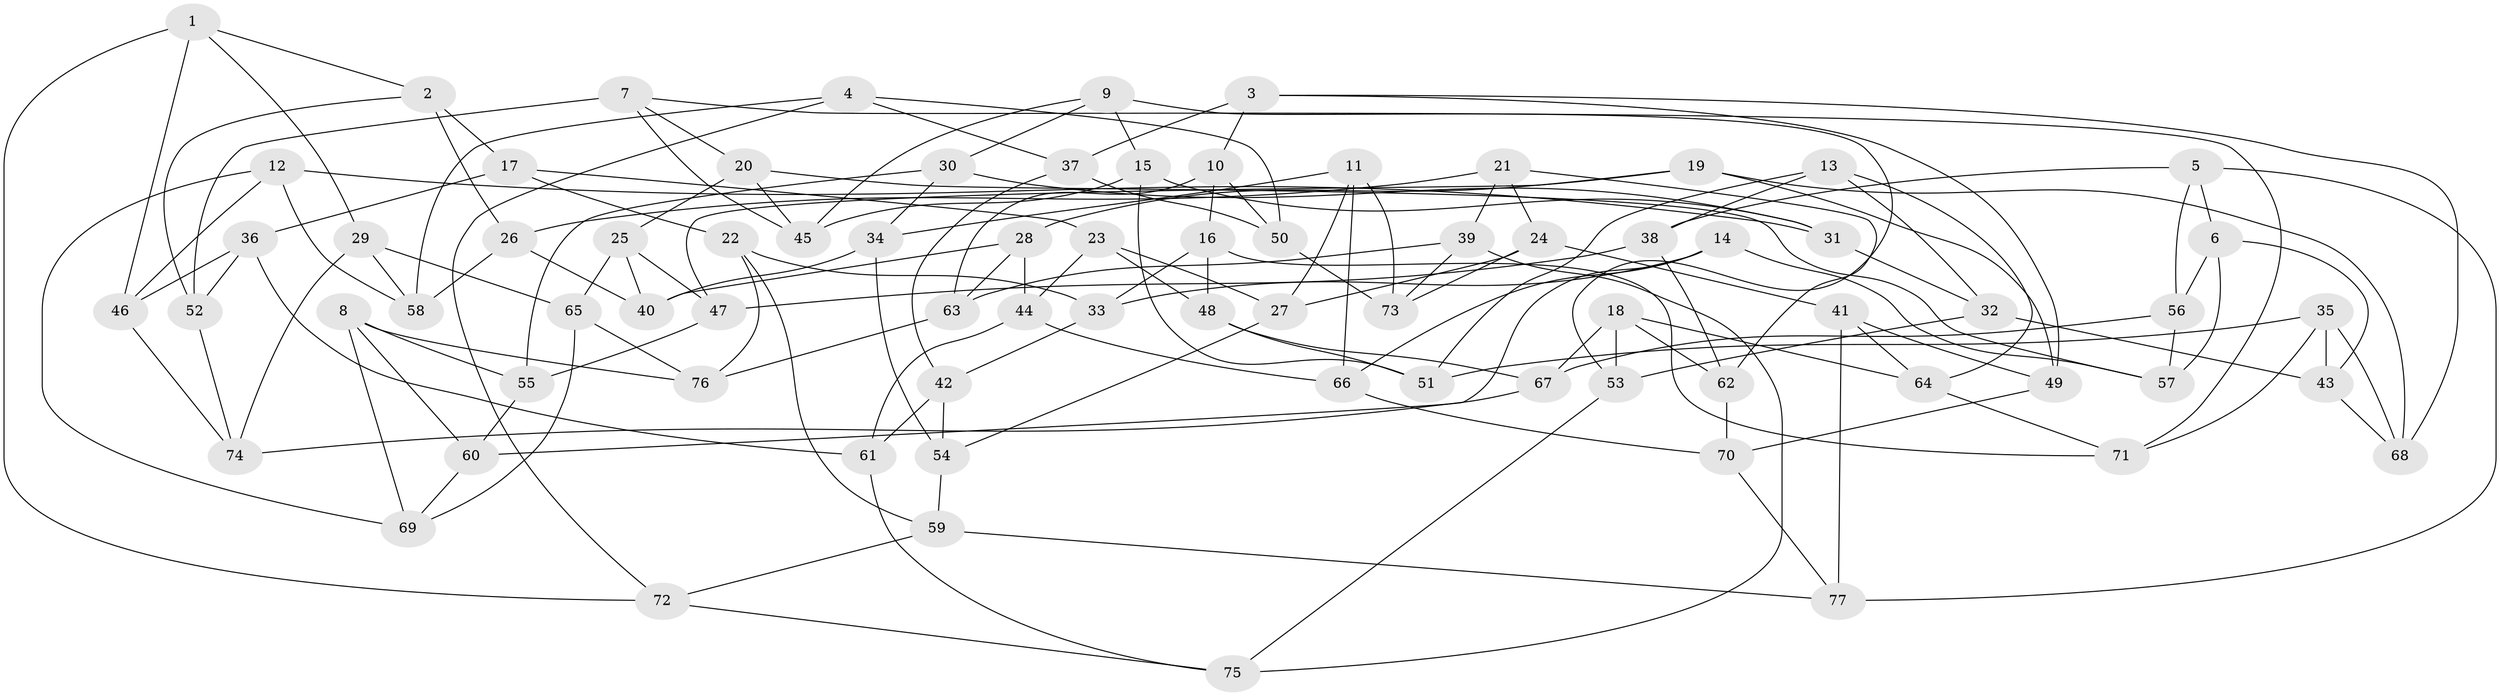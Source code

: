 // coarse degree distribution, {4: 0.2564102564102564, 6: 0.5897435897435898, 5: 0.07692307692307693, 3: 0.02564102564102564, 7: 0.02564102564102564, 9: 0.02564102564102564}
// Generated by graph-tools (version 1.1) at 2025/48/03/06/25 01:48:58]
// undirected, 77 vertices, 154 edges
graph export_dot {
graph [start="1"]
  node [color=gray90,style=filled];
  1;
  2;
  3;
  4;
  5;
  6;
  7;
  8;
  9;
  10;
  11;
  12;
  13;
  14;
  15;
  16;
  17;
  18;
  19;
  20;
  21;
  22;
  23;
  24;
  25;
  26;
  27;
  28;
  29;
  30;
  31;
  32;
  33;
  34;
  35;
  36;
  37;
  38;
  39;
  40;
  41;
  42;
  43;
  44;
  45;
  46;
  47;
  48;
  49;
  50;
  51;
  52;
  53;
  54;
  55;
  56;
  57;
  58;
  59;
  60;
  61;
  62;
  63;
  64;
  65;
  66;
  67;
  68;
  69;
  70;
  71;
  72;
  73;
  74;
  75;
  76;
  77;
  1 -- 2;
  1 -- 46;
  1 -- 72;
  1 -- 29;
  2 -- 52;
  2 -- 26;
  2 -- 17;
  3 -- 49;
  3 -- 10;
  3 -- 37;
  3 -- 68;
  4 -- 72;
  4 -- 58;
  4 -- 37;
  4 -- 50;
  5 -- 38;
  5 -- 77;
  5 -- 56;
  5 -- 6;
  6 -- 43;
  6 -- 56;
  6 -- 57;
  7 -- 45;
  7 -- 20;
  7 -- 71;
  7 -- 52;
  8 -- 55;
  8 -- 69;
  8 -- 60;
  8 -- 76;
  9 -- 30;
  9 -- 15;
  9 -- 45;
  9 -- 53;
  10 -- 50;
  10 -- 63;
  10 -- 16;
  11 -- 27;
  11 -- 73;
  11 -- 66;
  11 -- 34;
  12 -- 69;
  12 -- 58;
  12 -- 46;
  12 -- 31;
  13 -- 32;
  13 -- 38;
  13 -- 64;
  13 -- 51;
  14 -- 33;
  14 -- 57;
  14 -- 60;
  14 -- 66;
  15 -- 45;
  15 -- 51;
  15 -- 31;
  16 -- 48;
  16 -- 71;
  16 -- 33;
  17 -- 22;
  17 -- 23;
  17 -- 36;
  18 -- 53;
  18 -- 62;
  18 -- 67;
  18 -- 64;
  19 -- 68;
  19 -- 47;
  19 -- 49;
  19 -- 28;
  20 -- 45;
  20 -- 57;
  20 -- 25;
  21 -- 24;
  21 -- 62;
  21 -- 26;
  21 -- 39;
  22 -- 59;
  22 -- 33;
  22 -- 76;
  23 -- 27;
  23 -- 44;
  23 -- 48;
  24 -- 73;
  24 -- 27;
  24 -- 41;
  25 -- 47;
  25 -- 65;
  25 -- 40;
  26 -- 58;
  26 -- 40;
  27 -- 54;
  28 -- 63;
  28 -- 40;
  28 -- 44;
  29 -- 65;
  29 -- 74;
  29 -- 58;
  30 -- 31;
  30 -- 34;
  30 -- 55;
  31 -- 32;
  32 -- 43;
  32 -- 53;
  33 -- 42;
  34 -- 40;
  34 -- 54;
  35 -- 51;
  35 -- 68;
  35 -- 71;
  35 -- 43;
  36 -- 52;
  36 -- 46;
  36 -- 61;
  37 -- 50;
  37 -- 42;
  38 -- 47;
  38 -- 62;
  39 -- 63;
  39 -- 73;
  39 -- 75;
  41 -- 64;
  41 -- 77;
  41 -- 49;
  42 -- 54;
  42 -- 61;
  43 -- 68;
  44 -- 66;
  44 -- 61;
  46 -- 74;
  47 -- 55;
  48 -- 67;
  48 -- 51;
  49 -- 70;
  50 -- 73;
  52 -- 74;
  53 -- 75;
  54 -- 59;
  55 -- 60;
  56 -- 67;
  56 -- 57;
  59 -- 72;
  59 -- 77;
  60 -- 69;
  61 -- 75;
  62 -- 70;
  63 -- 76;
  64 -- 71;
  65 -- 69;
  65 -- 76;
  66 -- 70;
  67 -- 74;
  70 -- 77;
  72 -- 75;
}
